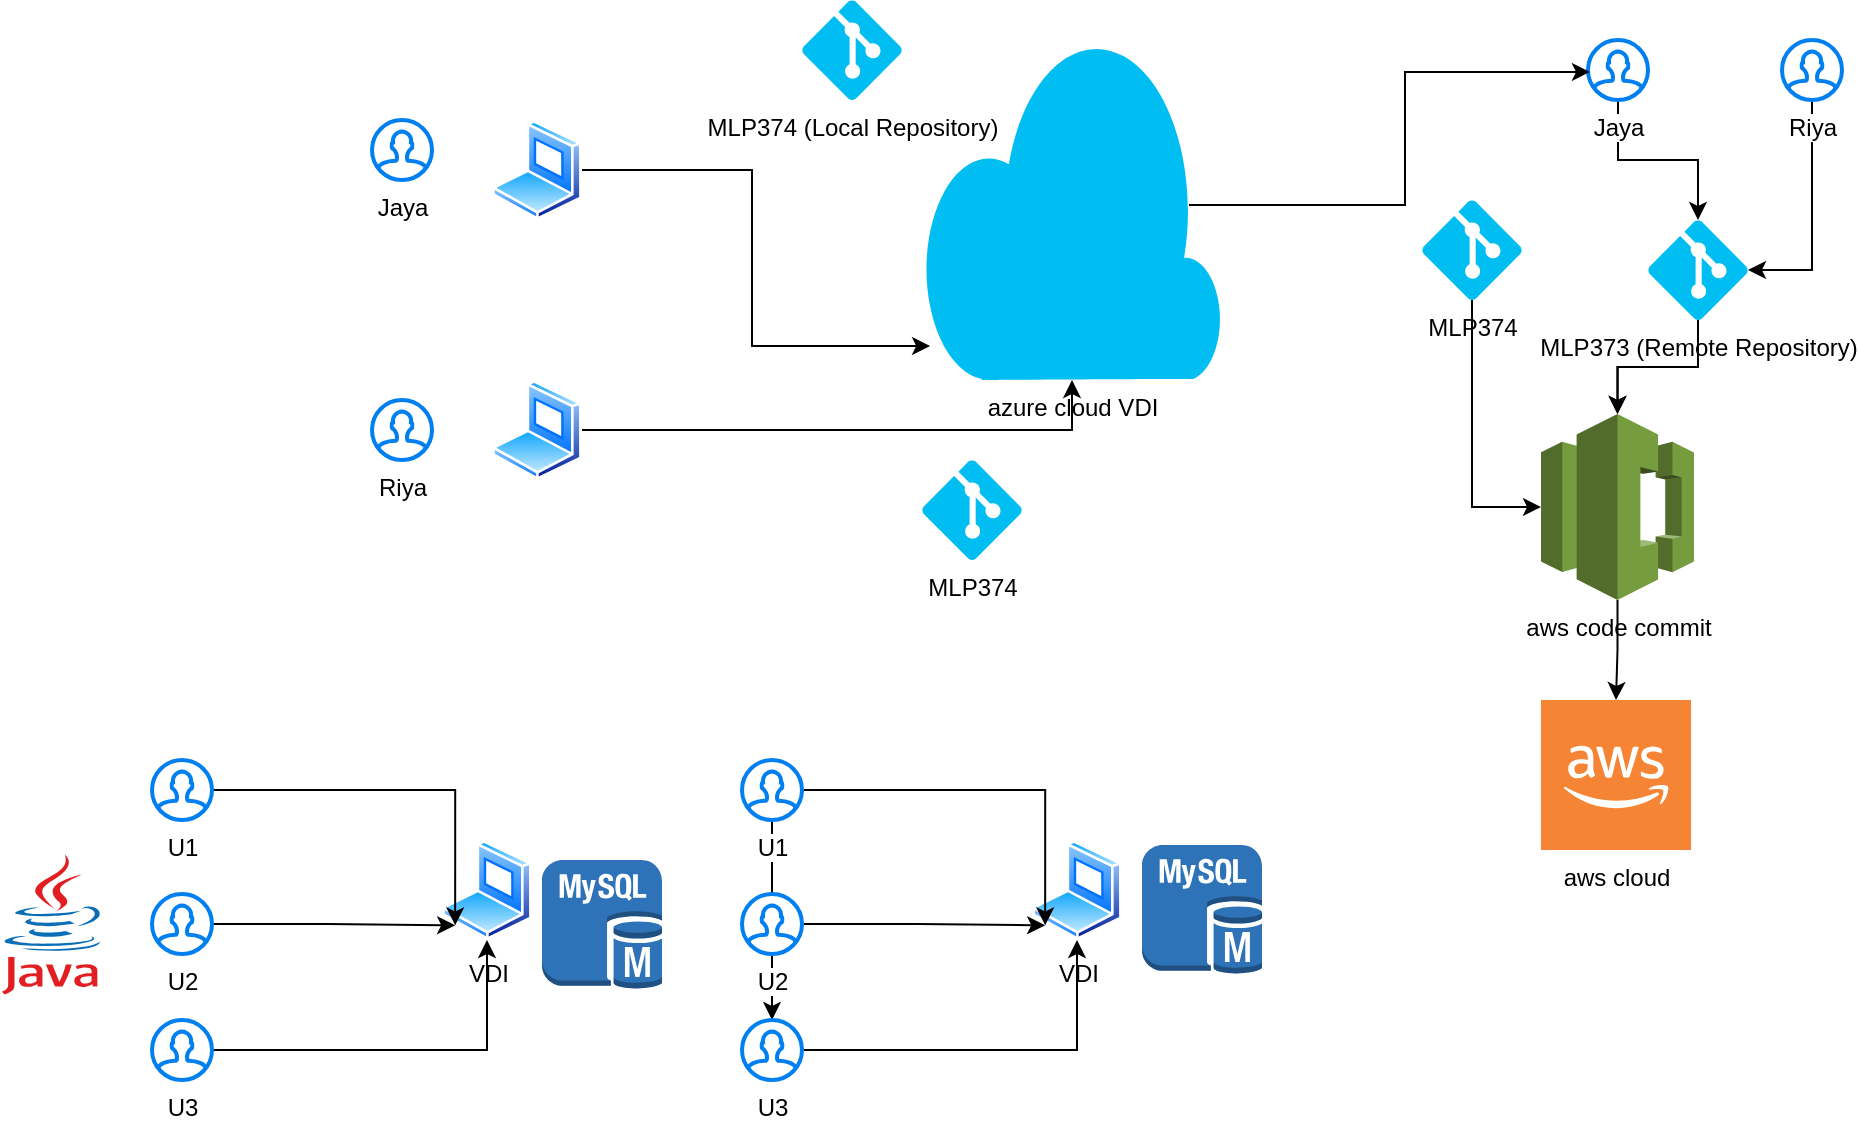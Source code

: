 <mxfile version="14.5.1" type="device" pages="3"><diagram id="G9yG38MY7IpLJCgymS60" name="setup"><mxGraphModel dx="1008" dy="1591" grid="1" gridSize="10" guides="1" tooltips="1" connect="1" arrows="1" fold="1" page="1" pageScale="1" pageWidth="850" pageHeight="1100" math="0" shadow="0"><root><mxCell id="0"/><mxCell id="1" parent="0"/><mxCell id="i6JH-UP_wtsBa2ytSXYc-20" value="" style="edgeStyle=orthogonalEdgeStyle;rounded=0;orthogonalLoop=1;jettySize=auto;html=1;" parent="1" source="i6JH-UP_wtsBa2ytSXYc-1" target="i6JH-UP_wtsBa2ytSXYc-2" edge="1"><mxGeometry relative="1" as="geometry"/></mxCell><mxCell id="i6JH-UP_wtsBa2ytSXYc-1" value="aws code commit" style="outlineConnect=0;dashed=0;verticalLabelPosition=bottom;verticalAlign=top;align=center;html=1;shape=mxgraph.aws3.codecommit;fillColor=#759C3E;gradientColor=none;" parent="1" vertex="1"><mxGeometry x="1529.5" y="87" width="76.5" height="93" as="geometry"/></mxCell><mxCell id="i6JH-UP_wtsBa2ytSXYc-2" value="aws cloud" style="outlineConnect=0;dashed=0;verticalLabelPosition=bottom;verticalAlign=top;align=center;html=1;shape=mxgraph.aws3.cloud_2;fillColor=#F58534;gradientColor=none;" parent="1" vertex="1"><mxGeometry x="1529.5" y="230" width="75" height="75" as="geometry"/></mxCell><mxCell id="i6JH-UP_wtsBa2ytSXYc-19" style="edgeStyle=orthogonalEdgeStyle;rounded=0;orthogonalLoop=1;jettySize=auto;html=1;entryX=0.5;entryY=0;entryDx=0;entryDy=0;entryPerimeter=0;" parent="1" source="i6JH-UP_wtsBa2ytSXYc-3" target="i6JH-UP_wtsBa2ytSXYc-1" edge="1"><mxGeometry relative="1" as="geometry"/></mxCell><mxCell id="i6JH-UP_wtsBa2ytSXYc-36" value="" style="edgeStyle=orthogonalEdgeStyle;rounded=0;orthogonalLoop=1;jettySize=auto;html=1;" parent="1" source="i6JH-UP_wtsBa2ytSXYc-3" target="i6JH-UP_wtsBa2ytSXYc-1" edge="1"><mxGeometry relative="1" as="geometry"/></mxCell><mxCell id="i6JH-UP_wtsBa2ytSXYc-3" value="MLP373 (Remote Repository)&lt;br&gt;" style="verticalLabelPosition=bottom;html=1;verticalAlign=top;align=center;strokeColor=none;fillColor=#00BEF2;shape=mxgraph.azure.git_repository;" parent="1" vertex="1"><mxGeometry x="1583" y="-10" width="50" height="50" as="geometry"/></mxCell><mxCell id="i6JH-UP_wtsBa2ytSXYc-23" style="edgeStyle=orthogonalEdgeStyle;rounded=0;orthogonalLoop=1;jettySize=auto;html=1;entryX=0;entryY=0.5;entryDx=0;entryDy=0;entryPerimeter=0;" parent="1" source="i6JH-UP_wtsBa2ytSXYc-11" target="i6JH-UP_wtsBa2ytSXYc-1" edge="1"><mxGeometry relative="1" as="geometry"><Array as="points"><mxPoint x="1495" y="134"/></Array></mxGeometry></mxCell><mxCell id="i6JH-UP_wtsBa2ytSXYc-11" value="MLP374" style="verticalLabelPosition=bottom;html=1;verticalAlign=top;align=center;strokeColor=none;fillColor=#00BEF2;shape=mxgraph.azure.git_repository;" parent="1" vertex="1"><mxGeometry x="1470" y="-20" width="50" height="50" as="geometry"/></mxCell><mxCell id="i6JH-UP_wtsBa2ytSXYc-17" style="edgeStyle=orthogonalEdgeStyle;rounded=0;orthogonalLoop=1;jettySize=auto;html=1;entryX=1;entryY=0.5;entryDx=0;entryDy=0;entryPerimeter=0;" parent="1" source="i6JH-UP_wtsBa2ytSXYc-13" target="i6JH-UP_wtsBa2ytSXYc-3" edge="1"><mxGeometry relative="1" as="geometry"><Array as="points"><mxPoint x="1665" y="15"/></Array></mxGeometry></mxCell><mxCell id="i6JH-UP_wtsBa2ytSXYc-13" value="Riya" style="html=1;verticalLabelPosition=bottom;align=center;labelBackgroundColor=#ffffff;verticalAlign=top;strokeWidth=2;strokeColor=#0080F0;shadow=0;dashed=0;shape=mxgraph.ios7.icons.user;" parent="1" vertex="1"><mxGeometry x="1650" y="-100" width="30" height="30" as="geometry"/></mxCell><mxCell id="i6JH-UP_wtsBa2ytSXYc-16" style="edgeStyle=orthogonalEdgeStyle;rounded=0;orthogonalLoop=1;jettySize=auto;html=1;entryX=0.5;entryY=0;entryDx=0;entryDy=0;entryPerimeter=0;" parent="1" source="i6JH-UP_wtsBa2ytSXYc-14" target="i6JH-UP_wtsBa2ytSXYc-3" edge="1"><mxGeometry relative="1" as="geometry"/></mxCell><mxCell id="i6JH-UP_wtsBa2ytSXYc-14" value="Jaya" style="html=1;verticalLabelPosition=bottom;align=center;labelBackgroundColor=#ffffff;verticalAlign=top;strokeWidth=2;strokeColor=#0080F0;shadow=0;dashed=0;shape=mxgraph.ios7.icons.user;" parent="1" vertex="1"><mxGeometry x="1553" y="-100" width="30" height="30" as="geometry"/></mxCell><mxCell id="i6JH-UP_wtsBa2ytSXYc-31" style="edgeStyle=orthogonalEdgeStyle;rounded=0;orthogonalLoop=1;jettySize=auto;html=1;entryX=0.033;entryY=0.533;entryDx=0;entryDy=0;entryPerimeter=0;exitX=0.89;exitY=0.5;exitDx=0;exitDy=0;exitPerimeter=0;" parent="1" source="i6JH-UP_wtsBa2ytSXYc-24" target="i6JH-UP_wtsBa2ytSXYc-14" edge="1"><mxGeometry relative="1" as="geometry"/></mxCell><mxCell id="i6JH-UP_wtsBa2ytSXYc-24" value="azure cloud VDI" style="verticalLabelPosition=bottom;html=1;verticalAlign=top;align=center;strokeColor=none;fillColor=#00BEF2;shape=mxgraph.azure.cloud;" parent="1" vertex="1"><mxGeometry x="1220" y="-105" width="150" height="175" as="geometry"/></mxCell><mxCell id="i6JH-UP_wtsBa2ytSXYc-25" value="Riya" style="html=1;verticalLabelPosition=bottom;align=center;labelBackgroundColor=#ffffff;verticalAlign=top;strokeWidth=2;strokeColor=#0080F0;shadow=0;dashed=0;shape=mxgraph.ios7.icons.user;" parent="1" vertex="1"><mxGeometry x="945" y="80" width="30" height="30" as="geometry"/></mxCell><mxCell id="i6JH-UP_wtsBa2ytSXYc-26" value="Jaya" style="html=1;verticalLabelPosition=bottom;align=center;labelBackgroundColor=#ffffff;verticalAlign=top;strokeWidth=2;strokeColor=#0080F0;shadow=0;dashed=0;shape=mxgraph.ios7.icons.user;" parent="1" vertex="1"><mxGeometry x="945" y="-60" width="30" height="30" as="geometry"/></mxCell><mxCell id="i6JH-UP_wtsBa2ytSXYc-29" style="edgeStyle=orthogonalEdgeStyle;rounded=0;orthogonalLoop=1;jettySize=auto;html=1;entryX=0.027;entryY=0.903;entryDx=0;entryDy=0;entryPerimeter=0;" parent="1" source="i6JH-UP_wtsBa2ytSXYc-27" target="i6JH-UP_wtsBa2ytSXYc-24" edge="1"><mxGeometry relative="1" as="geometry"/></mxCell><mxCell id="i6JH-UP_wtsBa2ytSXYc-27" value="" style="aspect=fixed;perimeter=ellipsePerimeter;html=1;align=center;shadow=0;dashed=0;spacingTop=3;image;image=img/lib/active_directory/laptop_client.svg;" parent="1" vertex="1"><mxGeometry x="1005" y="-60" width="45" height="50" as="geometry"/></mxCell><mxCell id="i6JH-UP_wtsBa2ytSXYc-30" style="edgeStyle=orthogonalEdgeStyle;rounded=0;orthogonalLoop=1;jettySize=auto;html=1;entryX=0.5;entryY=1;entryDx=0;entryDy=0;entryPerimeter=0;" parent="1" source="i6JH-UP_wtsBa2ytSXYc-28" target="i6JH-UP_wtsBa2ytSXYc-24" edge="1"><mxGeometry relative="1" as="geometry"/></mxCell><mxCell id="i6JH-UP_wtsBa2ytSXYc-28" value="" style="aspect=fixed;perimeter=ellipsePerimeter;html=1;align=center;shadow=0;dashed=0;spacingTop=3;image;image=img/lib/active_directory/laptop_client.svg;" parent="1" vertex="1"><mxGeometry x="1005" y="70" width="45" height="50" as="geometry"/></mxCell><mxCell id="i6JH-UP_wtsBa2ytSXYc-34" value="MLP374 (Local Repository)" style="verticalLabelPosition=bottom;html=1;verticalAlign=top;align=center;strokeColor=none;fillColor=#00BEF2;shape=mxgraph.azure.git_repository;" parent="1" vertex="1"><mxGeometry x="1160" y="-120" width="50" height="50" as="geometry"/></mxCell><mxCell id="i6JH-UP_wtsBa2ytSXYc-35" value="MLP374" style="verticalLabelPosition=bottom;html=1;verticalAlign=top;align=center;strokeColor=none;fillColor=#00BEF2;shape=mxgraph.azure.git_repository;" parent="1" vertex="1"><mxGeometry x="1220" y="110" width="50" height="50" as="geometry"/></mxCell><mxCell id="4W1AjsnSPr9Jv-xPbSe5-4" value="VDI" style="aspect=fixed;perimeter=ellipsePerimeter;html=1;align=center;shadow=0;dashed=0;spacingTop=3;image;image=img/lib/active_directory/laptop_client.svg;" parent="1" vertex="1"><mxGeometry x="980" y="300" width="45" height="50" as="geometry"/></mxCell><mxCell id="4W1AjsnSPr9Jv-xPbSe5-8" style="edgeStyle=orthogonalEdgeStyle;rounded=0;orthogonalLoop=1;jettySize=auto;html=1;entryX=0;entryY=1;entryDx=0;entryDy=0;" parent="1" source="4W1AjsnSPr9Jv-xPbSe5-5" target="4W1AjsnSPr9Jv-xPbSe5-4" edge="1"><mxGeometry relative="1" as="geometry"/></mxCell><mxCell id="4W1AjsnSPr9Jv-xPbSe5-5" value="U1" style="html=1;verticalLabelPosition=bottom;align=center;labelBackgroundColor=#ffffff;verticalAlign=top;strokeWidth=2;strokeColor=#0080F0;shadow=0;dashed=0;shape=mxgraph.ios7.icons.user;" parent="1" vertex="1"><mxGeometry x="835" y="260" width="30" height="30" as="geometry"/></mxCell><mxCell id="4W1AjsnSPr9Jv-xPbSe5-9" style="edgeStyle=orthogonalEdgeStyle;rounded=0;orthogonalLoop=1;jettySize=auto;html=1;entryX=0;entryY=1;entryDx=0;entryDy=0;" parent="1" source="4W1AjsnSPr9Jv-xPbSe5-6" target="4W1AjsnSPr9Jv-xPbSe5-4" edge="1"><mxGeometry relative="1" as="geometry"/></mxCell><mxCell id="4W1AjsnSPr9Jv-xPbSe5-6" value="U2" style="html=1;verticalLabelPosition=bottom;align=center;labelBackgroundColor=#ffffff;verticalAlign=top;strokeWidth=2;strokeColor=#0080F0;shadow=0;dashed=0;shape=mxgraph.ios7.icons.user;" parent="1" vertex="1"><mxGeometry x="835" y="327" width="30" height="30" as="geometry"/></mxCell><mxCell id="4W1AjsnSPr9Jv-xPbSe5-10" style="edgeStyle=orthogonalEdgeStyle;rounded=0;orthogonalLoop=1;jettySize=auto;html=1;" parent="1" source="4W1AjsnSPr9Jv-xPbSe5-7" target="4W1AjsnSPr9Jv-xPbSe5-4" edge="1"><mxGeometry relative="1" as="geometry"/></mxCell><mxCell id="4W1AjsnSPr9Jv-xPbSe5-7" value="U3" style="html=1;verticalLabelPosition=bottom;align=center;labelBackgroundColor=#ffffff;verticalAlign=top;strokeWidth=2;strokeColor=#0080F0;shadow=0;dashed=0;shape=mxgraph.ios7.icons.user;" parent="1" vertex="1"><mxGeometry x="835" y="390" width="30" height="30" as="geometry"/></mxCell><mxCell id="4W1AjsnSPr9Jv-xPbSe5-18" value="VDI" style="aspect=fixed;perimeter=ellipsePerimeter;html=1;align=center;shadow=0;dashed=0;spacingTop=3;image;image=img/lib/active_directory/laptop_client.svg;" parent="1" vertex="1"><mxGeometry x="1275" y="300" width="45" height="50" as="geometry"/></mxCell><mxCell id="4W1AjsnSPr9Jv-xPbSe5-19" style="edgeStyle=orthogonalEdgeStyle;rounded=0;orthogonalLoop=1;jettySize=auto;html=1;entryX=0;entryY=1;entryDx=0;entryDy=0;" parent="1" source="4W1AjsnSPr9Jv-xPbSe5-20" target="4W1AjsnSPr9Jv-xPbSe5-18" edge="1"><mxGeometry relative="1" as="geometry"/></mxCell><mxCell id="4W1AjsnSPr9Jv-xPbSe5-25" value="" style="edgeStyle=orthogonalEdgeStyle;rounded=0;orthogonalLoop=1;jettySize=auto;html=1;" parent="1" source="4W1AjsnSPr9Jv-xPbSe5-20" target="4W1AjsnSPr9Jv-xPbSe5-24" edge="1"><mxGeometry relative="1" as="geometry"/></mxCell><mxCell id="4W1AjsnSPr9Jv-xPbSe5-20" value="U1" style="html=1;verticalLabelPosition=bottom;align=center;labelBackgroundColor=#ffffff;verticalAlign=top;strokeWidth=2;strokeColor=#0080F0;shadow=0;dashed=0;shape=mxgraph.ios7.icons.user;" parent="1" vertex="1"><mxGeometry x="1130" y="260" width="30" height="30" as="geometry"/></mxCell><mxCell id="4W1AjsnSPr9Jv-xPbSe5-21" style="edgeStyle=orthogonalEdgeStyle;rounded=0;orthogonalLoop=1;jettySize=auto;html=1;entryX=0;entryY=1;entryDx=0;entryDy=0;" parent="1" source="4W1AjsnSPr9Jv-xPbSe5-22" target="4W1AjsnSPr9Jv-xPbSe5-18" edge="1"><mxGeometry relative="1" as="geometry"/></mxCell><mxCell id="4W1AjsnSPr9Jv-xPbSe5-22" value="U2" style="html=1;verticalLabelPosition=bottom;align=center;labelBackgroundColor=#ffffff;verticalAlign=top;strokeWidth=2;strokeColor=#0080F0;shadow=0;dashed=0;shape=mxgraph.ios7.icons.user;" parent="1" vertex="1"><mxGeometry x="1130" y="327" width="30" height="30" as="geometry"/></mxCell><mxCell id="4W1AjsnSPr9Jv-xPbSe5-23" style="edgeStyle=orthogonalEdgeStyle;rounded=0;orthogonalLoop=1;jettySize=auto;html=1;" parent="1" source="4W1AjsnSPr9Jv-xPbSe5-24" target="4W1AjsnSPr9Jv-xPbSe5-18" edge="1"><mxGeometry relative="1" as="geometry"/></mxCell><mxCell id="4W1AjsnSPr9Jv-xPbSe5-24" value="U3" style="html=1;verticalLabelPosition=bottom;align=center;labelBackgroundColor=#ffffff;verticalAlign=top;strokeWidth=2;strokeColor=#0080F0;shadow=0;dashed=0;shape=mxgraph.ios7.icons.user;" parent="1" vertex="1"><mxGeometry x="1130" y="390" width="30" height="30" as="geometry"/></mxCell><mxCell id="4W1AjsnSPr9Jv-xPbSe5-26" value="" style="outlineConnect=0;dashed=0;verticalLabelPosition=bottom;verticalAlign=top;align=center;html=1;shape=mxgraph.aws3.mysql_db_instance;fillColor=#2E73B8;gradientColor=none;" parent="1" vertex="1"><mxGeometry x="1030" y="310" width="60" height="64.5" as="geometry"/></mxCell><mxCell id="4W1AjsnSPr9Jv-xPbSe5-27" value="" style="outlineConnect=0;dashed=0;verticalLabelPosition=bottom;verticalAlign=top;align=center;html=1;shape=mxgraph.aws3.mysql_db_instance;fillColor=#2E73B8;gradientColor=none;" parent="1" vertex="1"><mxGeometry x="1330" y="302.5" width="60" height="64.5" as="geometry"/></mxCell><mxCell id="4W1AjsnSPr9Jv-xPbSe5-28" value="" style="dashed=0;outlineConnect=0;html=1;align=center;labelPosition=center;verticalLabelPosition=bottom;verticalAlign=top;shape=mxgraph.weblogos.java" parent="1" vertex="1"><mxGeometry x="760" y="307.25" width="50" height="70" as="geometry"/></mxCell></root></mxGraphModel></diagram><diagram id="Y19a7cB9Rmvf0qo_0zJF" name="git"><mxGraphModel dx="1005" dy="1589" grid="1" gridSize="10" guides="1" tooltips="1" connect="1" arrows="1" fold="1" page="1" pageScale="1" pageWidth="850" pageHeight="1100" math="0" shadow="0"><root><mxCell id="c015mWorzy1EIeakpIUF-0"/><mxCell id="c015mWorzy1EIeakpIUF-1" parent="c015mWorzy1EIeakpIUF-0"/><mxCell id="c015mWorzy1EIeakpIUF-2" value="Riya" style="html=1;verticalLabelPosition=bottom;align=center;labelBackgroundColor=#ffffff;verticalAlign=top;strokeWidth=2;strokeColor=#0080F0;shadow=0;dashed=0;shape=mxgraph.ios7.icons.user;" parent="c015mWorzy1EIeakpIUF-1" vertex="1"><mxGeometry x="100" y="60" width="30" height="30" as="geometry"/></mxCell><mxCell id="c015mWorzy1EIeakpIUF-3" value="Jaya" style="html=1;verticalLabelPosition=bottom;align=center;labelBackgroundColor=#ffffff;verticalAlign=top;strokeWidth=2;strokeColor=#0080F0;shadow=0;dashed=0;shape=mxgraph.ios7.icons.user;" parent="c015mWorzy1EIeakpIUF-1" vertex="1"><mxGeometry x="100" y="140" width="30" height="30" as="geometry"/></mxCell><mxCell id="c015mWorzy1EIeakpIUF-12" style="edgeStyle=orthogonalEdgeStyle;rounded=0;orthogonalLoop=1;jettySize=auto;html=1;" parent="c015mWorzy1EIeakpIUF-1" source="c015mWorzy1EIeakpIUF-5" target="c015mWorzy1EIeakpIUF-8" edge="1"><mxGeometry relative="1" as="geometry"/></mxCell><mxCell id="c015mWorzy1EIeakpIUF-5" value="" style="aspect=fixed;perimeter=ellipsePerimeter;html=1;align=center;shadow=0;dashed=0;spacingTop=3;image;image=img/lib/active_directory/laptop_client.svg;" parent="c015mWorzy1EIeakpIUF-1" vertex="1"><mxGeometry x="180" y="60" width="45" height="50" as="geometry"/></mxCell><mxCell id="c015mWorzy1EIeakpIUF-13" style="edgeStyle=orthogonalEdgeStyle;rounded=0;orthogonalLoop=1;jettySize=auto;html=1;entryX=0;entryY=0.5;entryDx=0;entryDy=0;" parent="c015mWorzy1EIeakpIUF-1" source="c015mWorzy1EIeakpIUF-6" target="c015mWorzy1EIeakpIUF-8" edge="1"><mxGeometry relative="1" as="geometry"/></mxCell><mxCell id="c015mWorzy1EIeakpIUF-6" value="" style="aspect=fixed;perimeter=ellipsePerimeter;html=1;align=center;shadow=0;dashed=0;spacingTop=3;image;image=img/lib/active_directory/laptop_client.svg;" parent="c015mWorzy1EIeakpIUF-1" vertex="1"><mxGeometry x="180" y="130" width="45" height="50" as="geometry"/></mxCell><mxCell id="c015mWorzy1EIeakpIUF-8" value="Centerlized Server" style="image;html=1;image=img/lib/clip_art/computers/Server_Rack_128x128.png" parent="c015mWorzy1EIeakpIUF-1" vertex="1"><mxGeometry x="420" y="80" width="80" height="80" as="geometry"/></mxCell><mxCell id="c015mWorzy1EIeakpIUF-15" value="GIT" style="rounded=1;whiteSpace=wrap;html=1;fillColor=#76608a;strokeColor=#432D57;fontColor=#ffffff;" parent="c015mWorzy1EIeakpIUF-1" vertex="1"><mxGeometry x="520" y="260" width="240" height="60" as="geometry"/></mxCell><mxCell id="c015mWorzy1EIeakpIUF-16" value="DVCS (Distributed Version Control System)" style="rounded=1;whiteSpace=wrap;html=1;fillColor=#e1d5e7;strokeColor=#9673a6;fontStyle=1" parent="c015mWorzy1EIeakpIUF-1" vertex="1"><mxGeometry x="525" y="320" width="230" height="40" as="geometry"/></mxCell><mxCell id="xHdNCWlTwI6qWr5d2py2-0" value="Riya" style="html=1;verticalLabelPosition=bottom;align=center;labelBackgroundColor=#ffffff;verticalAlign=top;strokeWidth=2;strokeColor=#0080F0;shadow=0;dashed=0;shape=mxgraph.ios7.icons.user;" parent="c015mWorzy1EIeakpIUF-1" vertex="1"><mxGeometry x="70" y="260" width="30" height="30" as="geometry"/></mxCell><mxCell id="xHdNCWlTwI6qWr5d2py2-1" value="Jaya" style="html=1;verticalLabelPosition=bottom;align=center;labelBackgroundColor=#ffffff;verticalAlign=top;strokeWidth=2;strokeColor=#0080F0;shadow=0;dashed=0;shape=mxgraph.ios7.icons.user;" parent="c015mWorzy1EIeakpIUF-1" vertex="1"><mxGeometry x="70" y="340" width="30" height="30" as="geometry"/></mxCell><mxCell id="xHdNCWlTwI6qWr5d2py2-3" value="" style="aspect=fixed;perimeter=ellipsePerimeter;html=1;align=center;shadow=0;dashed=0;spacingTop=3;image;image=img/lib/active_directory/laptop_client.svg;" parent="c015mWorzy1EIeakpIUF-1" vertex="1"><mxGeometry x="150" y="260" width="45" height="50" as="geometry"/></mxCell><mxCell id="xHdNCWlTwI6qWr5d2py2-5" value="" style="aspect=fixed;perimeter=ellipsePerimeter;html=1;align=center;shadow=0;dashed=0;spacingTop=3;image;image=img/lib/active_directory/laptop_client.svg;" parent="c015mWorzy1EIeakpIUF-1" vertex="1"><mxGeometry x="150" y="330" width="45" height="50" as="geometry"/></mxCell><mxCell id="xHdNCWlTwI6qWr5d2py2-9" style="edgeStyle=orthogonalEdgeStyle;rounded=0;orthogonalLoop=1;jettySize=auto;html=1;entryX=0;entryY=0.5;entryDx=0;entryDy=0;entryPerimeter=0;" parent="c015mWorzy1EIeakpIUF-1" source="xHdNCWlTwI6qWr5d2py2-6" target="xHdNCWlTwI6qWr5d2py2-8" edge="1"><mxGeometry relative="1" as="geometry"/></mxCell><mxCell id="xHdNCWlTwI6qWr5d2py2-6" value="" style="verticalLabelPosition=bottom;html=1;verticalAlign=top;align=center;strokeColor=none;fillColor=#00BEF2;shape=mxgraph.azure.git_repository;" parent="c015mWorzy1EIeakpIUF-1" vertex="1"><mxGeometry x="250" y="260" width="50" height="50" as="geometry"/></mxCell><mxCell id="xHdNCWlTwI6qWr5d2py2-10" style="edgeStyle=orthogonalEdgeStyle;rounded=0;orthogonalLoop=1;jettySize=auto;html=1;entryX=0;entryY=0.5;entryDx=0;entryDy=0;entryPerimeter=0;" parent="c015mWorzy1EIeakpIUF-1" source="xHdNCWlTwI6qWr5d2py2-7" target="xHdNCWlTwI6qWr5d2py2-8" edge="1"><mxGeometry relative="1" as="geometry"/></mxCell><mxCell id="xHdNCWlTwI6qWr5d2py2-7" value="git repository (.git)" style="verticalLabelPosition=bottom;html=1;verticalAlign=top;align=center;strokeColor=none;fillColor=#00BEF2;shape=mxgraph.azure.git_repository;" parent="c015mWorzy1EIeakpIUF-1" vertex="1"><mxGeometry x="250" y="330" width="50" height="50" as="geometry"/></mxCell><mxCell id="xHdNCWlTwI6qWr5d2py2-8" value="" style="verticalLabelPosition=bottom;html=1;verticalAlign=top;align=center;strokeColor=none;fillColor=#00BEF2;shape=mxgraph.azure.github_code;pointerEvents=1;" parent="c015mWorzy1EIeakpIUF-1" vertex="1"><mxGeometry x="390" y="260" width="50" height="50" as="geometry"/></mxCell><mxCell id="xHdNCWlTwI6qWr5d2py2-11" value="" style="outlineConnect=0;dashed=0;verticalLabelPosition=bottom;verticalAlign=top;align=center;html=1;shape=mxgraph.aws3.codecommit;fillColor=#759C3E;gradientColor=none;" parent="c015mWorzy1EIeakpIUF-1" vertex="1"><mxGeometry x="390" y="320" width="50" height="60" as="geometry"/></mxCell><mxCell id="xHdNCWlTwI6qWr5d2py2-12" value="Revision History" style="rounded=1;whiteSpace=wrap;html=1;fillColor=#e1d5e7;strokeColor=#9673a6;fontStyle=1" parent="c015mWorzy1EIeakpIUF-1" vertex="1"><mxGeometry x="525" y="360" width="230" height="40" as="geometry"/></mxCell><mxCell id="7OU1FTtse_96ekE2Csnz-3" style="edgeStyle=orthogonalEdgeStyle;rounded=0;orthogonalLoop=1;jettySize=auto;html=1;entryX=0.5;entryY=0;entryDx=0;entryDy=0;entryPerimeter=0;" parent="c015mWorzy1EIeakpIUF-1" source="7OU1FTtse_96ekE2Csnz-5" edge="1"><mxGeometry relative="1" as="geometry"><mxPoint x="1567.75" y="87" as="targetPoint"/></mxGeometry></mxCell><mxCell id="7OU1FTtse_96ekE2Csnz-5" value="MLP373 (Remote Repository)&lt;br&gt;" style="verticalLabelPosition=bottom;html=1;verticalAlign=top;align=center;strokeColor=none;fillColor=#00BEF2;shape=mxgraph.azure.git_repository;" parent="c015mWorzy1EIeakpIUF-1" vertex="1"><mxGeometry x="1583" y="-90" width="50" height="50" as="geometry"/></mxCell><mxCell id="7OU1FTtse_96ekE2Csnz-14" value="User" style="html=1;verticalLabelPosition=bottom;align=center;labelBackgroundColor=#ffffff;verticalAlign=top;strokeWidth=2;strokeColor=#0080F0;shadow=0;dashed=0;shape=mxgraph.ios7.icons.user;" parent="c015mWorzy1EIeakpIUF-1" vertex="1"><mxGeometry x="945" y="-60" width="30" height="30" as="geometry"/></mxCell><mxCell id="7OU1FTtse_96ekE2Csnz-16" value="" style="aspect=fixed;perimeter=ellipsePerimeter;html=1;align=center;shadow=0;dashed=0;spacingTop=3;image;image=img/lib/active_directory/laptop_client.svg;" parent="c015mWorzy1EIeakpIUF-1" vertex="1"><mxGeometry x="1005" y="-60" width="45" height="50" as="geometry"/></mxCell><mxCell id="7OU1FTtse_96ekE2Csnz-19" value="MLP374 (Local Repository)" style="verticalLabelPosition=bottom;html=1;verticalAlign=top;align=center;strokeColor=none;fillColor=#00BEF2;shape=mxgraph.azure.git_repository;" parent="c015mWorzy1EIeakpIUF-1" vertex="1"><mxGeometry x="1160" y="-120" width="50" height="50" as="geometry"/></mxCell><mxCell id="7OU1FTtse_96ekE2Csnz-21" value="VDI" style="aspect=fixed;perimeter=ellipsePerimeter;html=1;align=center;shadow=0;dashed=0;spacingTop=3;image;image=img/lib/active_directory/laptop_client.svg;" parent="c015mWorzy1EIeakpIUF-1" vertex="1"><mxGeometry x="980" y="300" width="45" height="50" as="geometry"/></mxCell><mxCell id="7OU1FTtse_96ekE2Csnz-22" style="edgeStyle=orthogonalEdgeStyle;rounded=0;orthogonalLoop=1;jettySize=auto;html=1;entryX=0;entryY=1;entryDx=0;entryDy=0;" parent="c015mWorzy1EIeakpIUF-1" target="7OU1FTtse_96ekE2Csnz-21" edge="1"><mxGeometry relative="1" as="geometry"><mxPoint x="865" y="275" as="sourcePoint"/></mxGeometry></mxCell><mxCell id="7OU1FTtse_96ekE2Csnz-23" style="edgeStyle=orthogonalEdgeStyle;rounded=0;orthogonalLoop=1;jettySize=auto;html=1;entryX=0;entryY=1;entryDx=0;entryDy=0;" parent="c015mWorzy1EIeakpIUF-1" target="7OU1FTtse_96ekE2Csnz-21" edge="1"><mxGeometry relative="1" as="geometry"><mxPoint x="865" y="342" as="sourcePoint"/></mxGeometry></mxCell><mxCell id="7OU1FTtse_96ekE2Csnz-24" style="edgeStyle=orthogonalEdgeStyle;rounded=0;orthogonalLoop=1;jettySize=auto;html=1;" parent="c015mWorzy1EIeakpIUF-1" target="7OU1FTtse_96ekE2Csnz-21" edge="1"><mxGeometry relative="1" as="geometry"><mxPoint x="865" y="405" as="sourcePoint"/></mxGeometry></mxCell><mxCell id="7OU1FTtse_96ekE2Csnz-25" value="VDI" style="aspect=fixed;perimeter=ellipsePerimeter;html=1;align=center;shadow=0;dashed=0;spacingTop=3;image;image=img/lib/active_directory/laptop_client.svg;" parent="c015mWorzy1EIeakpIUF-1" vertex="1"><mxGeometry x="1275" y="300" width="45" height="50" as="geometry"/></mxCell><mxCell id="7OU1FTtse_96ekE2Csnz-26" style="edgeStyle=orthogonalEdgeStyle;rounded=0;orthogonalLoop=1;jettySize=auto;html=1;entryX=0;entryY=1;entryDx=0;entryDy=0;" parent="c015mWorzy1EIeakpIUF-1" source="7OU1FTtse_96ekE2Csnz-28" target="7OU1FTtse_96ekE2Csnz-25" edge="1"><mxGeometry relative="1" as="geometry"/></mxCell><mxCell id="7OU1FTtse_96ekE2Csnz-27" value="" style="edgeStyle=orthogonalEdgeStyle;rounded=0;orthogonalLoop=1;jettySize=auto;html=1;" parent="c015mWorzy1EIeakpIUF-1" source="7OU1FTtse_96ekE2Csnz-28" target="7OU1FTtse_96ekE2Csnz-32" edge="1"><mxGeometry relative="1" as="geometry"/></mxCell><mxCell id="7OU1FTtse_96ekE2Csnz-28" value="U1" style="html=1;verticalLabelPosition=bottom;align=center;labelBackgroundColor=#ffffff;verticalAlign=top;strokeWidth=2;strokeColor=#0080F0;shadow=0;dashed=0;shape=mxgraph.ios7.icons.user;" parent="c015mWorzy1EIeakpIUF-1" vertex="1"><mxGeometry x="1130" y="260" width="30" height="30" as="geometry"/></mxCell><mxCell id="7OU1FTtse_96ekE2Csnz-29" style="edgeStyle=orthogonalEdgeStyle;rounded=0;orthogonalLoop=1;jettySize=auto;html=1;entryX=0;entryY=1;entryDx=0;entryDy=0;" parent="c015mWorzy1EIeakpIUF-1" source="7OU1FTtse_96ekE2Csnz-30" target="7OU1FTtse_96ekE2Csnz-25" edge="1"><mxGeometry relative="1" as="geometry"/></mxCell><mxCell id="7OU1FTtse_96ekE2Csnz-30" value="U2" style="html=1;verticalLabelPosition=bottom;align=center;labelBackgroundColor=#ffffff;verticalAlign=top;strokeWidth=2;strokeColor=#0080F0;shadow=0;dashed=0;shape=mxgraph.ios7.icons.user;" parent="c015mWorzy1EIeakpIUF-1" vertex="1"><mxGeometry x="1130" y="327" width="30" height="30" as="geometry"/></mxCell><mxCell id="7OU1FTtse_96ekE2Csnz-31" style="edgeStyle=orthogonalEdgeStyle;rounded=0;orthogonalLoop=1;jettySize=auto;html=1;" parent="c015mWorzy1EIeakpIUF-1" source="7OU1FTtse_96ekE2Csnz-32" target="7OU1FTtse_96ekE2Csnz-25" edge="1"><mxGeometry relative="1" as="geometry"/></mxCell><mxCell id="7OU1FTtse_96ekE2Csnz-32" value="U3" style="html=1;verticalLabelPosition=bottom;align=center;labelBackgroundColor=#ffffff;verticalAlign=top;strokeWidth=2;strokeColor=#0080F0;shadow=0;dashed=0;shape=mxgraph.ios7.icons.user;" parent="c015mWorzy1EIeakpIUF-1" vertex="1"><mxGeometry x="1130" y="390" width="30" height="30" as="geometry"/></mxCell><mxCell id="7OU1FTtse_96ekE2Csnz-33" value="" style="outlineConnect=0;dashed=0;verticalLabelPosition=bottom;verticalAlign=top;align=center;html=1;shape=mxgraph.aws3.mysql_db_instance;fillColor=#2E73B8;gradientColor=none;" parent="c015mWorzy1EIeakpIUF-1" vertex="1"><mxGeometry x="1030" y="310" width="60" height="64.5" as="geometry"/></mxCell><mxCell id="7OU1FTtse_96ekE2Csnz-34" value="" style="outlineConnect=0;dashed=0;verticalLabelPosition=bottom;verticalAlign=top;align=center;html=1;shape=mxgraph.aws3.mysql_db_instance;fillColor=#2E73B8;gradientColor=none;" parent="c015mWorzy1EIeakpIUF-1" vertex="1"><mxGeometry x="1330" y="302.5" width="60" height="64.5" as="geometry"/></mxCell><mxCell id="7OU1FTtse_96ekE2Csnz-35" value="GITHUB" style="dashed=0;outlineConnect=0;html=1;align=center;labelPosition=center;verticalLabelPosition=bottom;verticalAlign=top;shape=mxgraph.weblogos.github" parent="c015mWorzy1EIeakpIUF-1" vertex="1"><mxGeometry x="1558" y="97.5" width="75" height="75" as="geometry"/></mxCell><mxCell id="UFs79X7f83O49fSXJ0yb-2" style="edgeStyle=orthogonalEdgeStyle;rounded=0;orthogonalLoop=1;jettySize=auto;html=1;entryX=0.5;entryY=0;entryDx=0;entryDy=0;entryPerimeter=0;exitX=0.5;exitY=0;exitDx=0;exitDy=0;exitPerimeter=0;" edge="1" parent="c015mWorzy1EIeakpIUF-1" source="UFs79X7f83O49fSXJ0yb-0" target="UFs79X7f83O49fSXJ0yb-1"><mxGeometry relative="1" as="geometry"><Array as="points"><mxPoint x="345" y="450"/></Array></mxGeometry></mxCell><mxCell id="UFs79X7f83O49fSXJ0yb-4" value="upstream" style="edgeLabel;html=1;align=center;verticalAlign=middle;resizable=0;points=[];" vertex="1" connectable="0" parent="UFs79X7f83O49fSXJ0yb-2"><mxGeometry x="-0.189" y="2" relative="1" as="geometry"><mxPoint as="offset"/></mxGeometry></mxCell><mxCell id="UFs79X7f83O49fSXJ0yb-0" value="git repository (.git)" style="verticalLabelPosition=bottom;html=1;verticalAlign=top;align=center;strokeColor=none;fillColor=#00BEF2;shape=mxgraph.azure.git_repository;" vertex="1" parent="c015mWorzy1EIeakpIUF-1"><mxGeometry x="90" y="450" width="50" height="50" as="geometry"/></mxCell><mxCell id="UFs79X7f83O49fSXJ0yb-3" style="edgeStyle=orthogonalEdgeStyle;rounded=0;orthogonalLoop=1;jettySize=auto;html=1;entryX=0.5;entryY=1;entryDx=0;entryDy=0;entryPerimeter=0;" edge="1" parent="c015mWorzy1EIeakpIUF-1" source="UFs79X7f83O49fSXJ0yb-1" target="UFs79X7f83O49fSXJ0yb-0"><mxGeometry relative="1" as="geometry"><Array as="points"><mxPoint x="345" y="520"/><mxPoint x="115" y="520"/></Array></mxGeometry></mxCell><mxCell id="UFs79X7f83O49fSXJ0yb-5" value="downstream" style="edgeLabel;html=1;align=center;verticalAlign=middle;resizable=0;points=[];" vertex="1" connectable="0" parent="UFs79X7f83O49fSXJ0yb-3"><mxGeometry x="0.051" y="-3" relative="1" as="geometry"><mxPoint as="offset"/></mxGeometry></mxCell><mxCell id="UFs79X7f83O49fSXJ0yb-1" value="github" style="verticalLabelPosition=bottom;html=1;verticalAlign=top;align=center;strokeColor=none;fillColor=#00BEF2;shape=mxgraph.azure.github_code;pointerEvents=1;" vertex="1" parent="c015mWorzy1EIeakpIUF-1"><mxGeometry x="320" y="460" width="50" height="50" as="geometry"/></mxCell></root></mxGraphModel></diagram><diagram id="yVvqGJpgDpvdBzVrINun" name="Page-3"><mxGraphModel dx="1008" dy="491" grid="1" gridSize="10" guides="1" tooltips="1" connect="1" arrows="1" fold="1" page="1" pageScale="1" pageWidth="850" pageHeight="1100" math="0" shadow="0"><root><mxCell id="VqwzsfElQHcZyj_E991V-0"/><mxCell id="VqwzsfElQHcZyj_E991V-1" parent="VqwzsfElQHcZyj_E991V-0"/><mxCell id="VqwzsfElQHcZyj_E991V-6" value="" style="rounded=1;whiteSpace=wrap;html=1;" parent="VqwzsfElQHcZyj_E991V-1" vertex="1"><mxGeometry x="110" y="150" width="360" height="178" as="geometry"/></mxCell><mxCell id="VqwzsfElQHcZyj_E991V-2" value="" style="outlineConnect=0;dashed=0;verticalLabelPosition=bottom;verticalAlign=top;align=center;html=1;shape=mxgraph.aws3.mysql_db_instance;fillColor=#2E73B8;gradientColor=none;" parent="VqwzsfElQHcZyj_E991V-1" vertex="1"><mxGeometry x="590" y="217.75" width="60" height="64.5" as="geometry"/></mxCell><mxCell id="VqwzsfElQHcZyj_E991V-3" value="" style="dashed=0;outlineConnect=0;html=1;align=center;labelPosition=center;verticalLabelPosition=bottom;verticalAlign=top;shape=mxgraph.weblogos.java" parent="VqwzsfElQHcZyj_E991V-1" vertex="1"><mxGeometry x="160" y="254.5" width="34.4" height="65" as="geometry"/></mxCell><mxCell id="VqwzsfElQHcZyj_E991V-8" style="edgeStyle=orthogonalEdgeStyle;rounded=0;orthogonalLoop=1;jettySize=auto;html=1;" parent="VqwzsfElQHcZyj_E991V-1" source="VqwzsfElQHcZyj_E991V-5" target="VqwzsfElQHcZyj_E991V-2" edge="1"><mxGeometry relative="1" as="geometry"/></mxCell><mxCell id="VqwzsfElQHcZyj_E991V-5" value="jdbc" style="rounded=1;whiteSpace=wrap;html=1;fillColor=#d5e8d4;strokeColor=#82b366;" parent="VqwzsfElQHcZyj_E991V-1" vertex="1"><mxGeometry x="338" y="220" width="120" height="60" as="geometry"/></mxCell><mxCell id="VqwzsfElQHcZyj_E991V-7" value="main()" style="rounded=1;whiteSpace=wrap;html=1;fillColor=#d5e8d4;strokeColor=#82b366;" parent="VqwzsfElQHcZyj_E991V-1" vertex="1"><mxGeometry x="218" y="220" width="120" height="60" as="geometry"/></mxCell><mxCell id="VqwzsfElQHcZyj_E991V-9" value="javac (cmd, gitbash)" style="rounded=0;whiteSpace=wrap;html=1;fillColor=#ffe6cc;strokeColor=#d79b00;" parent="VqwzsfElQHcZyj_E991V-1" vertex="1"><mxGeometry x="74" y="370" width="120" height="60" as="geometry"/></mxCell><mxCell id="VqwzsfElQHcZyj_E991V-10" value="mvn (cmd, gitbash)" style="rounded=0;whiteSpace=wrap;html=1;fillColor=#ffe6cc;strokeColor=#d79b00;" parent="VqwzsfElQHcZyj_E991V-1" vertex="1"><mxGeometry x="74.4" y="430" width="120" height="60" as="geometry"/></mxCell><mxCell id="VqwzsfElQHcZyj_E991V-11" value="vscode (sophosticated text editor)" style="rounded=0;whiteSpace=wrap;html=1;fillColor=#ffe6cc;strokeColor=#d79b00;" parent="VqwzsfElQHcZyj_E991V-1" vertex="1"><mxGeometry x="194.4" y="370" width="120" height="120" as="geometry"/></mxCell></root></mxGraphModel></diagram></mxfile>